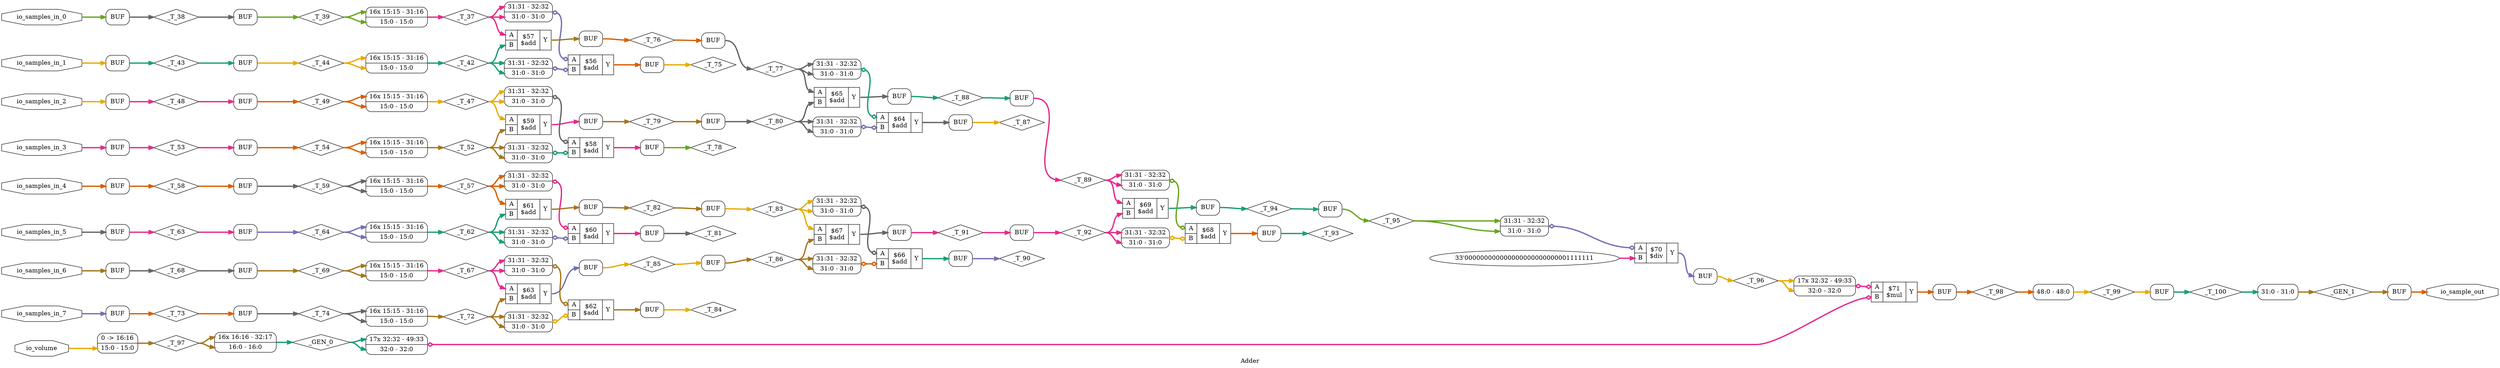 digraph "Adder" {
label="Adder";
rankdir="LR";
remincross=true;
n17 [ shape=diamond, label="_GEN_1", color="black", fontcolor="black" ];
n18 [ shape=diamond, label="_T_100", color="black", fontcolor="black" ];
n19 [ shape=diamond, label="_T_99", color="black", fontcolor="black" ];
n20 [ shape=diamond, label="_T_98", color="black", fontcolor="black" ];
n21 [ shape=diamond, label="_GEN_0", color="black", fontcolor="black" ];
n22 [ shape=diamond, label="_T_97", color="black", fontcolor="black" ];
n23 [ shape=diamond, label="_T_96", color="black", fontcolor="black" ];
n24 [ shape=diamond, label="_T_95", color="black", fontcolor="black" ];
n25 [ shape=diamond, label="_T_94", color="black", fontcolor="black" ];
n26 [ shape=diamond, label="_T_93", color="black", fontcolor="black" ];
n27 [ shape=diamond, label="_T_92", color="black", fontcolor="black" ];
n28 [ shape=diamond, label="_T_91", color="black", fontcolor="black" ];
n29 [ shape=diamond, label="_T_90", color="black", fontcolor="black" ];
n30 [ shape=diamond, label="_T_89", color="black", fontcolor="black" ];
n31 [ shape=diamond, label="_T_88", color="black", fontcolor="black" ];
n32 [ shape=diamond, label="_T_87", color="black", fontcolor="black" ];
n33 [ shape=diamond, label="_T_86", color="black", fontcolor="black" ];
n34 [ shape=diamond, label="_T_85", color="black", fontcolor="black" ];
n35 [ shape=diamond, label="_T_84", color="black", fontcolor="black" ];
n36 [ shape=diamond, label="_T_72", color="black", fontcolor="black" ];
n37 [ shape=diamond, label="_T_67", color="black", fontcolor="black" ];
n38 [ shape=diamond, label="_T_83", color="black", fontcolor="black" ];
n39 [ shape=diamond, label="_T_82", color="black", fontcolor="black" ];
n40 [ shape=diamond, label="_T_81", color="black", fontcolor="black" ];
n41 [ shape=diamond, label="_T_62", color="black", fontcolor="black" ];
n42 [ shape=diamond, label="_T_57", color="black", fontcolor="black" ];
n43 [ shape=diamond, label="_T_80", color="black", fontcolor="black" ];
n44 [ shape=diamond, label="_T_79", color="black", fontcolor="black" ];
n45 [ shape=diamond, label="_T_78", color="black", fontcolor="black" ];
n46 [ shape=diamond, label="_T_52", color="black", fontcolor="black" ];
n47 [ shape=diamond, label="_T_47", color="black", fontcolor="black" ];
n48 [ shape=diamond, label="_T_77", color="black", fontcolor="black" ];
n49 [ shape=diamond, label="_T_76", color="black", fontcolor="black" ];
n50 [ shape=diamond, label="_T_75", color="black", fontcolor="black" ];
n51 [ shape=diamond, label="_T_42", color="black", fontcolor="black" ];
n52 [ shape=diamond, label="_T_37", color="black", fontcolor="black" ];
n53 [ shape=diamond, label="_T_74", color="black", fontcolor="black" ];
n54 [ shape=diamond, label="_T_73", color="black", fontcolor="black" ];
n55 [ shape=diamond, label="_T_69", color="black", fontcolor="black" ];
n56 [ shape=diamond, label="_T_68", color="black", fontcolor="black" ];
n57 [ shape=diamond, label="_T_64", color="black", fontcolor="black" ];
n58 [ shape=diamond, label="_T_63", color="black", fontcolor="black" ];
n59 [ shape=diamond, label="_T_59", color="black", fontcolor="black" ];
n60 [ shape=diamond, label="_T_58", color="black", fontcolor="black" ];
n61 [ shape=diamond, label="_T_54", color="black", fontcolor="black" ];
n62 [ shape=diamond, label="_T_53", color="black", fontcolor="black" ];
n63 [ shape=diamond, label="_T_49", color="black", fontcolor="black" ];
n64 [ shape=diamond, label="_T_48", color="black", fontcolor="black" ];
n65 [ shape=diamond, label="_T_44", color="black", fontcolor="black" ];
n66 [ shape=diamond, label="_T_43", color="black", fontcolor="black" ];
n67 [ shape=diamond, label="_T_39", color="black", fontcolor="black" ];
n68 [ shape=diamond, label="_T_38", color="black", fontcolor="black" ];
n69 [ shape=octagon, label="io_sample_out", color="black", fontcolor="black" ];
n70 [ shape=octagon, label="io_samples_in_7", color="black", fontcolor="black" ];
n71 [ shape=octagon, label="io_samples_in_6", color="black", fontcolor="black" ];
n72 [ shape=octagon, label="io_samples_in_5", color="black", fontcolor="black" ];
n73 [ shape=octagon, label="io_samples_in_4", color="black", fontcolor="black" ];
n74 [ shape=octagon, label="io_samples_in_3", color="black", fontcolor="black" ];
n75 [ shape=octagon, label="io_samples_in_2", color="black", fontcolor="black" ];
n76 [ shape=octagon, label="io_samples_in_1", color="black", fontcolor="black" ];
n77 [ shape=octagon, label="io_samples_in_0", color="black", fontcolor="black" ];
n78 [ shape=octagon, label="io_volume", color="black", fontcolor="black" ];
{ rank="source"; n70; n71; n72; n73; n74; n75; n76; n77; n78;}
{ rank="sink"; n69;}
c82 [ shape=record, label="{{<p79> A|<p80> B}|$71\n$mul|{<p81> Y}}" ];
x0 [ shape=record, style=rounded, label="<s17> 17x 32:32 - 49:33 |<s0> 32:0 - 32:0 " ];
x0:e -> c82:p80:w [arrowhead=odiamond, arrowtail=odiamond, dir=both, colorscheme="dark28", color="4", fontcolor="4", style="setlinewidth(3)", label=""];
x1 [ shape=record, style=rounded, label="<s17> 17x 32:32 - 49:33 |<s0> 32:0 - 32:0 " ];
x1:e -> c82:p79:w [arrowhead=odiamond, arrowtail=odiamond, dir=both, colorscheme="dark28", color="4", fontcolor="4", style="setlinewidth(3)", label=""];
v2 [ label="33'000000000000000000000000001111111" ];
c83 [ shape=record, label="{{<p79> A|<p80> B}|$70\n$div|{<p81> Y}}" ];
x3 [ shape=record, style=rounded, label="<s1> 31:31 - 32:32 |<s0> 31:0 - 31:0 " ];
x3:e -> c83:p79:w [arrowhead=odiamond, arrowtail=odiamond, dir=both, colorscheme="dark28", color="3", fontcolor="3", style="setlinewidth(3)", label=""];
c84 [ shape=record, label="{{<p79> A|<p80> B}|$69\n$add|{<p81> Y}}" ];
c85 [ shape=record, label="{{<p79> A|<p80> B}|$68\n$add|{<p81> Y}}" ];
x4 [ shape=record, style=rounded, label="<s1> 31:31 - 32:32 |<s0> 31:0 - 31:0 " ];
x4:e -> c85:p80:w [arrowhead=odiamond, arrowtail=odiamond, dir=both, colorscheme="dark28", color="6", fontcolor="6", style="setlinewidth(3)", label=""];
x5 [ shape=record, style=rounded, label="<s1> 31:31 - 32:32 |<s0> 31:0 - 31:0 " ];
x5:e -> c85:p79:w [arrowhead=odiamond, arrowtail=odiamond, dir=both, colorscheme="dark28", color="5", fontcolor="5", style="setlinewidth(3)", label=""];
c86 [ shape=record, label="{{<p79> A|<p80> B}|$67\n$add|{<p81> Y}}" ];
c87 [ shape=record, label="{{<p79> A|<p80> B}|$66\n$add|{<p81> Y}}" ];
x6 [ shape=record, style=rounded, label="<s1> 31:31 - 32:32 |<s0> 31:0 - 31:0 " ];
x6:e -> c87:p80:w [arrowhead=odiamond, arrowtail=odiamond, dir=both, colorscheme="dark28", color="2", fontcolor="2", style="setlinewidth(3)", label=""];
x7 [ shape=record, style=rounded, label="<s1> 31:31 - 32:32 |<s0> 31:0 - 31:0 " ];
x7:e -> c87:p79:w [arrowhead=odiamond, arrowtail=odiamond, dir=both, colorscheme="dark28", color="8", fontcolor="8", style="setlinewidth(3)", label=""];
c88 [ shape=record, label="{{<p79> A|<p80> B}|$65\n$add|{<p81> Y}}" ];
c89 [ shape=record, label="{{<p79> A|<p80> B}|$64\n$add|{<p81> Y}}" ];
x8 [ shape=record, style=rounded, label="<s1> 31:31 - 32:32 |<s0> 31:0 - 31:0 " ];
x8:e -> c89:p80:w [arrowhead=odiamond, arrowtail=odiamond, dir=both, colorscheme="dark28", color="3", fontcolor="3", style="setlinewidth(3)", label=""];
x9 [ shape=record, style=rounded, label="<s1> 31:31 - 32:32 |<s0> 31:0 - 31:0 " ];
x9:e -> c89:p79:w [arrowhead=odiamond, arrowtail=odiamond, dir=both, colorscheme="dark28", color="1", fontcolor="1", style="setlinewidth(3)", label=""];
c90 [ shape=record, label="{{<p79> A|<p80> B}|$63\n$add|{<p81> Y}}" ];
c91 [ shape=record, label="{{<p79> A|<p80> B}|$62\n$add|{<p81> Y}}" ];
x10 [ shape=record, style=rounded, label="<s1> 31:31 - 32:32 |<s0> 31:0 - 31:0 " ];
x10:e -> c91:p80:w [arrowhead=odiamond, arrowtail=odiamond, dir=both, colorscheme="dark28", color="6", fontcolor="6", style="setlinewidth(3)", label=""];
x11 [ shape=record, style=rounded, label="<s1> 31:31 - 32:32 |<s0> 31:0 - 31:0 " ];
x11:e -> c91:p79:w [arrowhead=odiamond, arrowtail=odiamond, dir=both, colorscheme="dark28", color="7", fontcolor="7", style="setlinewidth(3)", label=""];
c92 [ shape=record, label="{{<p79> A|<p80> B}|$61\n$add|{<p81> Y}}" ];
c93 [ shape=record, label="{{<p79> A|<p80> B}|$60\n$add|{<p81> Y}}" ];
x12 [ shape=record, style=rounded, label="<s1> 31:31 - 32:32 |<s0> 31:0 - 31:0 " ];
x12:e -> c93:p80:w [arrowhead=odiamond, arrowtail=odiamond, dir=both, colorscheme="dark28", color="3", fontcolor="3", style="setlinewidth(3)", label=""];
x13 [ shape=record, style=rounded, label="<s1> 31:31 - 32:32 |<s0> 31:0 - 31:0 " ];
x13:e -> c93:p79:w [arrowhead=odiamond, arrowtail=odiamond, dir=both, colorscheme="dark28", color="4", fontcolor="4", style="setlinewidth(3)", label=""];
c94 [ shape=record, label="{{<p79> A|<p80> B}|$59\n$add|{<p81> Y}}" ];
c95 [ shape=record, label="{{<p79> A|<p80> B}|$58\n$add|{<p81> Y}}" ];
x14 [ shape=record, style=rounded, label="<s1> 31:31 - 32:32 |<s0> 31:0 - 31:0 " ];
x14:e -> c95:p80:w [arrowhead=odiamond, arrowtail=odiamond, dir=both, colorscheme="dark28", color="1", fontcolor="1", style="setlinewidth(3)", label=""];
x15 [ shape=record, style=rounded, label="<s1> 31:31 - 32:32 |<s0> 31:0 - 31:0 " ];
x15:e -> c95:p79:w [arrowhead=odiamond, arrowtail=odiamond, dir=both, colorscheme="dark28", color="8", fontcolor="8", style="setlinewidth(3)", label=""];
c96 [ shape=record, label="{{<p79> A|<p80> B}|$57\n$add|{<p81> Y}}" ];
c97 [ shape=record, label="{{<p79> A|<p80> B}|$56\n$add|{<p81> Y}}" ];
x16 [ shape=record, style=rounded, label="<s1> 31:31 - 32:32 |<s0> 31:0 - 31:0 " ];
x16:e -> c97:p80:w [arrowhead=odiamond, arrowtail=odiamond, dir=both, colorscheme="dark28", color="3", fontcolor="3", style="setlinewidth(3)", label=""];
x17 [ shape=record, style=rounded, label="<s1> 31:31 - 32:32 |<s0> 31:0 - 31:0 " ];
x17:e -> c97:p79:w [arrowhead=odiamond, arrowtail=odiamond, dir=both, colorscheme="dark28", color="3", fontcolor="3", style="setlinewidth(3)", label=""];
x18 [shape=box, style=rounded, label="BUF"];
x19 [shape=box, style=rounded, label="BUF"];
x20 [shape=box, style=rounded, label="BUF"];
x21 [shape=box, style=rounded, label="BUF"];
x22 [shape=box, style=rounded, label="BUF"];
x23 [shape=box, style=rounded, label="BUF"];
x24 [shape=box, style=rounded, label="BUF"];
x25 [shape=box, style=rounded, label="BUF"];
x26 [shape=box, style=rounded, label="BUF"];
x27 [shape=box, style=rounded, label="BUF"];
x28 [shape=box, style=rounded, label="BUF"];
x29 [shape=box, style=rounded, label="BUF"];
x30 [shape=box, style=rounded, label="BUF"];
x31 [shape=box, style=rounded, label="BUF"];
x32 [shape=box, style=rounded, label="BUF"];
x33 [shape=box, style=rounded, label="BUF"];
x34 [ shape=record, style=rounded, label="<s16> 16x 15:15 - 31:16 |<s0> 15:0 - 15:0 " ];
x35 [ shape=record, style=rounded, label="<s16> 16x 15:15 - 31:16 |<s0> 15:0 - 15:0 " ];
x36 [shape=box, style=rounded, label="BUF"];
x37 [shape=box, style=rounded, label="BUF"];
x38 [shape=box, style=rounded, label="BUF"];
x39 [ shape=record, style=rounded, label="<s16> 16x 15:15 - 31:16 |<s0> 15:0 - 15:0 " ];
x40 [ shape=record, style=rounded, label="<s16> 16x 15:15 - 31:16 |<s0> 15:0 - 15:0 " ];
x41 [shape=box, style=rounded, label="BUF"];
x42 [shape=box, style=rounded, label="BUF"];
x43 [shape=box, style=rounded, label="BUF"];
x44 [ shape=record, style=rounded, label="<s16> 16x 15:15 - 31:16 |<s0> 15:0 - 15:0 " ];
x45 [ shape=record, style=rounded, label="<s16> 16x 15:15 - 31:16 |<s0> 15:0 - 15:0 " ];
x46 [shape=box, style=rounded, label="BUF"];
x47 [shape=box, style=rounded, label="BUF"];
x48 [shape=box, style=rounded, label="BUF"];
x49 [ shape=record, style=rounded, label="<s16> 16x 15:15 - 31:16 |<s0> 15:0 - 15:0 " ];
x50 [ shape=record, style=rounded, label="<s16> 16x 15:15 - 31:16 |<s0> 15:0 - 15:0 " ];
x51 [shape=box, style=rounded, label="BUF"];
x52 [shape=box, style=rounded, label="BUF"];
x53 [shape=box, style=rounded, label="BUF"];
x54 [shape=box, style=rounded, label="BUF"];
x55 [shape=box, style=rounded, label="BUF"];
x56 [shape=box, style=rounded, label="BUF"];
x57 [shape=box, style=rounded, label="BUF"];
x58 [shape=box, style=rounded, label="BUF"];
x59 [shape=box, style=rounded, label="BUF"];
x60 [shape=box, style=rounded, label="BUF"];
x61 [shape=box, style=rounded, label="BUF"];
x62 [shape=box, style=rounded, label="BUF"];
x63 [shape=box, style=rounded, label="BUF"];
x64 [ shape=record, style=rounded, label="0 -&gt; 16:16 |<s0> 15:0 - 15:0 " ];
x65 [ shape=record, style=rounded, label="<s16> 16x 16:16 - 32:17 |<s0> 16:0 - 16:0 " ];
x66 [shape=box, style=rounded, label="BUF"];
x67 [ shape=record, style=rounded, label="<s0> 48:0 - 48:0 " ];
x68 [shape=box, style=rounded, label="BUF"];
x69 [ shape=record, style=rounded, label="<s0> 31:0 - 31:0 " ];
x70 [shape=box, style=rounded, label="BUF"];
c82:p81:e -> x66:w:w [colorscheme="dark28", color="2", fontcolor="2", style="setlinewidth(3)", label=""];
c91:p81:e -> x51:w:w [colorscheme="dark28", color="7", fontcolor="7", style="setlinewidth(3)", label=""];
c92:p81:e -> x47:w:w [colorscheme="dark28", color="7", fontcolor="7", style="setlinewidth(3)", label=""];
c93:p81:e -> x46:w:w [colorscheme="dark28", color="4", fontcolor="4", style="setlinewidth(3)", label=""];
c94:p81:e -> x42:w:w [colorscheme="dark28", color="4", fontcolor="4", style="setlinewidth(3)", label=""];
c95:p81:e -> x41:w:w [colorscheme="dark28", color="4", fontcolor="4", style="setlinewidth(3)", label=""];
c96:p81:e -> x37:w:w [colorscheme="dark28", color="7", fontcolor="7", style="setlinewidth(3)", label=""];
c97:p81:e -> x36:w:w [colorscheme="dark28", color="2", fontcolor="2", style="setlinewidth(3)", label=""];
x69:e -> n17:w [colorscheme="dark28", color="7", fontcolor="7", style="setlinewidth(3)", label=""];
n17:e -> x70:w:w [colorscheme="dark28", color="7", fontcolor="7", style="setlinewidth(3)", label=""];
x68:e:e -> n18:w [colorscheme="dark28", color="1", fontcolor="1", style="setlinewidth(3)", label=""];
n18:e -> x69:s0:w [colorscheme="dark28", color="1", fontcolor="1", style="setlinewidth(3)", label=""];
x67:e -> n19:w [colorscheme="dark28", color="6", fontcolor="6", style="setlinewidth(3)", label=""];
n19:e -> x68:w:w [colorscheme="dark28", color="6", fontcolor="6", style="setlinewidth(3)", label=""];
c83:p81:e -> x63:w:w [colorscheme="dark28", color="3", fontcolor="3", style="setlinewidth(3)", label=""];
x66:e:e -> n20:w [colorscheme="dark28", color="2", fontcolor="2", style="setlinewidth(3)", label=""];
n20:e -> x67:s0:w [colorscheme="dark28", color="2", fontcolor="2", style="setlinewidth(3)", label=""];
x65:e -> n21:w [colorscheme="dark28", color="1", fontcolor="1", style="setlinewidth(3)", label=""];
n21:e -> x0:s0:w [colorscheme="dark28", color="1", fontcolor="1", style="setlinewidth(3)", label=""];
n21:e -> x0:s17:w [colorscheme="dark28", color="1", fontcolor="1", style="setlinewidth(3)", label=""];
x64:e -> n22:w [colorscheme="dark28", color="7", fontcolor="7", style="setlinewidth(3)", label=""];
n22:e -> x65:s0:w [colorscheme="dark28", color="7", fontcolor="7", style="setlinewidth(3)", label=""];
n22:e -> x65:s16:w [colorscheme="dark28", color="7", fontcolor="7", style="setlinewidth(3)", label=""];
x63:e:e -> n23:w [colorscheme="dark28", color="6", fontcolor="6", style="setlinewidth(3)", label=""];
n23:e -> x1:s0:w [colorscheme="dark28", color="6", fontcolor="6", style="setlinewidth(3)", label=""];
n23:e -> x1:s17:w [colorscheme="dark28", color="6", fontcolor="6", style="setlinewidth(3)", label=""];
x62:e:e -> n24:w [colorscheme="dark28", color="5", fontcolor="5", style="setlinewidth(3)", label=""];
n24:e -> x3:s0:w [colorscheme="dark28", color="5", fontcolor="5", style="setlinewidth(3)", label=""];
n24:e -> x3:s1:w [colorscheme="dark28", color="5", fontcolor="5", style="setlinewidth(3)", label=""];
x61:e:e -> n25:w [colorscheme="dark28", color="1", fontcolor="1", style="setlinewidth(3)", label=""];
n25:e -> x62:w:w [colorscheme="dark28", color="1", fontcolor="1", style="setlinewidth(3)", label=""];
x60:e:e -> n26:w [colorscheme="dark28", color="1", fontcolor="1", style="setlinewidth(3)", label=""];
x59:e:e -> n27:w [colorscheme="dark28", color="4", fontcolor="4", style="setlinewidth(3)", label=""];
n27:e -> c84:p80:w [colorscheme="dark28", color="4", fontcolor="4", style="setlinewidth(3)", label=""];
n27:e -> x4:s0:w [colorscheme="dark28", color="4", fontcolor="4", style="setlinewidth(3)", label=""];
n27:e -> x4:s1:w [colorscheme="dark28", color="4", fontcolor="4", style="setlinewidth(3)", label=""];
x58:e:e -> n28:w [colorscheme="dark28", color="4", fontcolor="4", style="setlinewidth(3)", label=""];
n28:e -> x59:w:w [colorscheme="dark28", color="4", fontcolor="4", style="setlinewidth(3)", label=""];
x57:e:e -> n29:w [colorscheme="dark28", color="3", fontcolor="3", style="setlinewidth(3)", label=""];
c84:p81:e -> x61:w:w [colorscheme="dark28", color="1", fontcolor="1", style="setlinewidth(3)", label=""];
x56:e:e -> n30:w [colorscheme="dark28", color="4", fontcolor="4", style="setlinewidth(3)", label=""];
n30:e -> c84:p79:w [colorscheme="dark28", color="4", fontcolor="4", style="setlinewidth(3)", label=""];
n30:e -> x5:s0:w [colorscheme="dark28", color="4", fontcolor="4", style="setlinewidth(3)", label=""];
n30:e -> x5:s1:w [colorscheme="dark28", color="4", fontcolor="4", style="setlinewidth(3)", label=""];
x55:e:e -> n31:w [colorscheme="dark28", color="1", fontcolor="1", style="setlinewidth(3)", label=""];
n31:e -> x56:w:w [colorscheme="dark28", color="1", fontcolor="1", style="setlinewidth(3)", label=""];
x54:e:e -> n32:w [colorscheme="dark28", color="6", fontcolor="6", style="setlinewidth(3)", label=""];
x53:e:e -> n33:w [colorscheme="dark28", color="7", fontcolor="7", style="setlinewidth(3)", label=""];
n33:e -> c86:p80:w [colorscheme="dark28", color="7", fontcolor="7", style="setlinewidth(3)", label=""];
n33:e -> x6:s0:w [colorscheme="dark28", color="7", fontcolor="7", style="setlinewidth(3)", label=""];
n33:e -> x6:s1:w [colorscheme="dark28", color="7", fontcolor="7", style="setlinewidth(3)", label=""];
x52:e:e -> n34:w [colorscheme="dark28", color="6", fontcolor="6", style="setlinewidth(3)", label=""];
n34:e -> x53:w:w [colorscheme="dark28", color="6", fontcolor="6", style="setlinewidth(3)", label=""];
x51:e:e -> n35:w [colorscheme="dark28", color="6", fontcolor="6", style="setlinewidth(3)", label=""];
x50:e -> n36:w [colorscheme="dark28", color="7", fontcolor="7", style="setlinewidth(3)", label=""];
n36:e -> c90:p80:w [colorscheme="dark28", color="7", fontcolor="7", style="setlinewidth(3)", label=""];
n36:e -> x10:s0:w [colorscheme="dark28", color="7", fontcolor="7", style="setlinewidth(3)", label=""];
n36:e -> x10:s1:w [colorscheme="dark28", color="7", fontcolor="7", style="setlinewidth(3)", label=""];
x49:e -> n37:w [colorscheme="dark28", color="4", fontcolor="4", style="setlinewidth(3)", label=""];
n37:e -> c90:p79:w [colorscheme="dark28", color="4", fontcolor="4", style="setlinewidth(3)", label=""];
n37:e -> x11:s0:w [colorscheme="dark28", color="4", fontcolor="4", style="setlinewidth(3)", label=""];
n37:e -> x11:s1:w [colorscheme="dark28", color="4", fontcolor="4", style="setlinewidth(3)", label=""];
x48:e:e -> n38:w [colorscheme="dark28", color="6", fontcolor="6", style="setlinewidth(3)", label=""];
n38:e -> c86:p79:w [colorscheme="dark28", color="6", fontcolor="6", style="setlinewidth(3)", label=""];
n38:e -> x7:s0:w [colorscheme="dark28", color="6", fontcolor="6", style="setlinewidth(3)", label=""];
n38:e -> x7:s1:w [colorscheme="dark28", color="6", fontcolor="6", style="setlinewidth(3)", label=""];
x47:e:e -> n39:w [colorscheme="dark28", color="7", fontcolor="7", style="setlinewidth(3)", label=""];
n39:e -> x48:w:w [colorscheme="dark28", color="7", fontcolor="7", style="setlinewidth(3)", label=""];
c85:p81:e -> x60:w:w [colorscheme="dark28", color="2", fontcolor="2", style="setlinewidth(3)", label=""];
x46:e:e -> n40:w [colorscheme="dark28", color="8", fontcolor="8", style="setlinewidth(3)", label=""];
x45:e -> n41:w [colorscheme="dark28", color="1", fontcolor="1", style="setlinewidth(3)", label=""];
n41:e -> c92:p80:w [colorscheme="dark28", color="1", fontcolor="1", style="setlinewidth(3)", label=""];
n41:e -> x12:s0:w [colorscheme="dark28", color="1", fontcolor="1", style="setlinewidth(3)", label=""];
n41:e -> x12:s1:w [colorscheme="dark28", color="1", fontcolor="1", style="setlinewidth(3)", label=""];
x44:e -> n42:w [colorscheme="dark28", color="2", fontcolor="2", style="setlinewidth(3)", label=""];
n42:e -> c92:p79:w [colorscheme="dark28", color="2", fontcolor="2", style="setlinewidth(3)", label=""];
n42:e -> x13:s0:w [colorscheme="dark28", color="2", fontcolor="2", style="setlinewidth(3)", label=""];
n42:e -> x13:s1:w [colorscheme="dark28", color="2", fontcolor="2", style="setlinewidth(3)", label=""];
x43:e:e -> n43:w [colorscheme="dark28", color="8", fontcolor="8", style="setlinewidth(3)", label=""];
n43:e -> c88:p80:w [colorscheme="dark28", color="8", fontcolor="8", style="setlinewidth(3)", label=""];
n43:e -> x8:s0:w [colorscheme="dark28", color="8", fontcolor="8", style="setlinewidth(3)", label=""];
n43:e -> x8:s1:w [colorscheme="dark28", color="8", fontcolor="8", style="setlinewidth(3)", label=""];
x42:e:e -> n44:w [colorscheme="dark28", color="7", fontcolor="7", style="setlinewidth(3)", label=""];
n44:e -> x43:w:w [colorscheme="dark28", color="7", fontcolor="7", style="setlinewidth(3)", label=""];
x41:e:e -> n45:w [colorscheme="dark28", color="5", fontcolor="5", style="setlinewidth(3)", label=""];
x40:e -> n46:w [colorscheme="dark28", color="7", fontcolor="7", style="setlinewidth(3)", label=""];
n46:e -> c94:p80:w [colorscheme="dark28", color="7", fontcolor="7", style="setlinewidth(3)", label=""];
n46:e -> x14:s0:w [colorscheme="dark28", color="7", fontcolor="7", style="setlinewidth(3)", label=""];
n46:e -> x14:s1:w [colorscheme="dark28", color="7", fontcolor="7", style="setlinewidth(3)", label=""];
x39:e -> n47:w [colorscheme="dark28", color="6", fontcolor="6", style="setlinewidth(3)", label=""];
n47:e -> c94:p79:w [colorscheme="dark28", color="6", fontcolor="6", style="setlinewidth(3)", label=""];
n47:e -> x15:s0:w [colorscheme="dark28", color="6", fontcolor="6", style="setlinewidth(3)", label=""];
n47:e -> x15:s1:w [colorscheme="dark28", color="6", fontcolor="6", style="setlinewidth(3)", label=""];
x38:e:e -> n48:w [colorscheme="dark28", color="8", fontcolor="8", style="setlinewidth(3)", label=""];
n48:e -> c88:p79:w [colorscheme="dark28", color="8", fontcolor="8", style="setlinewidth(3)", label=""];
n48:e -> x9:s0:w [colorscheme="dark28", color="8", fontcolor="8", style="setlinewidth(3)", label=""];
n48:e -> x9:s1:w [colorscheme="dark28", color="8", fontcolor="8", style="setlinewidth(3)", label=""];
x37:e:e -> n49:w [colorscheme="dark28", color="2", fontcolor="2", style="setlinewidth(3)", label=""];
n49:e -> x38:w:w [colorscheme="dark28", color="2", fontcolor="2", style="setlinewidth(3)", label=""];
c86:p81:e -> x58:w:w [colorscheme="dark28", color="8", fontcolor="8", style="setlinewidth(3)", label=""];
x36:e:e -> n50:w [colorscheme="dark28", color="6", fontcolor="6", style="setlinewidth(3)", label=""];
x35:e -> n51:w [colorscheme="dark28", color="1", fontcolor="1", style="setlinewidth(3)", label=""];
n51:e -> c96:p80:w [colorscheme="dark28", color="1", fontcolor="1", style="setlinewidth(3)", label=""];
n51:e -> x16:s0:w [colorscheme="dark28", color="1", fontcolor="1", style="setlinewidth(3)", label=""];
n51:e -> x16:s1:w [colorscheme="dark28", color="1", fontcolor="1", style="setlinewidth(3)", label=""];
x34:e -> n52:w [colorscheme="dark28", color="4", fontcolor="4", style="setlinewidth(3)", label=""];
n52:e -> c96:p79:w [colorscheme="dark28", color="4", fontcolor="4", style="setlinewidth(3)", label=""];
n52:e -> x17:s0:w [colorscheme="dark28", color="4", fontcolor="4", style="setlinewidth(3)", label=""];
n52:e -> x17:s1:w [colorscheme="dark28", color="4", fontcolor="4", style="setlinewidth(3)", label=""];
x33:e:e -> n53:w [colorscheme="dark28", color="8", fontcolor="8", style="setlinewidth(3)", label=""];
n53:e -> x50:s0:w [colorscheme="dark28", color="8", fontcolor="8", style="setlinewidth(3)", label=""];
n53:e -> x50:s16:w [colorscheme="dark28", color="8", fontcolor="8", style="setlinewidth(3)", label=""];
x32:e:e -> n54:w [colorscheme="dark28", color="2", fontcolor="2", style="setlinewidth(3)", label=""];
n54:e -> x33:w:w [colorscheme="dark28", color="2", fontcolor="2", style="setlinewidth(3)", label=""];
x31:e:e -> n55:w [colorscheme="dark28", color="7", fontcolor="7", style="setlinewidth(3)", label=""];
n55:e -> x49:s0:w [colorscheme="dark28", color="7", fontcolor="7", style="setlinewidth(3)", label=""];
n55:e -> x49:s16:w [colorscheme="dark28", color="7", fontcolor="7", style="setlinewidth(3)", label=""];
x30:e:e -> n56:w [colorscheme="dark28", color="8", fontcolor="8", style="setlinewidth(3)", label=""];
n56:e -> x31:w:w [colorscheme="dark28", color="8", fontcolor="8", style="setlinewidth(3)", label=""];
x29:e:e -> n57:w [colorscheme="dark28", color="3", fontcolor="3", style="setlinewidth(3)", label=""];
n57:e -> x45:s0:w [colorscheme="dark28", color="3", fontcolor="3", style="setlinewidth(3)", label=""];
n57:e -> x45:s16:w [colorscheme="dark28", color="3", fontcolor="3", style="setlinewidth(3)", label=""];
x28:e:e -> n58:w [colorscheme="dark28", color="4", fontcolor="4", style="setlinewidth(3)", label=""];
n58:e -> x29:w:w [colorscheme="dark28", color="4", fontcolor="4", style="setlinewidth(3)", label=""];
x27:e:e -> n59:w [colorscheme="dark28", color="8", fontcolor="8", style="setlinewidth(3)", label=""];
n59:e -> x44:s0:w [colorscheme="dark28", color="8", fontcolor="8", style="setlinewidth(3)", label=""];
n59:e -> x44:s16:w [colorscheme="dark28", color="8", fontcolor="8", style="setlinewidth(3)", label=""];
c87:p81:e -> x57:w:w [colorscheme="dark28", color="1", fontcolor="1", style="setlinewidth(3)", label=""];
x26:e:e -> n60:w [colorscheme="dark28", color="2", fontcolor="2", style="setlinewidth(3)", label=""];
n60:e -> x27:w:w [colorscheme="dark28", color="2", fontcolor="2", style="setlinewidth(3)", label=""];
x25:e:e -> n61:w [colorscheme="dark28", color="2", fontcolor="2", style="setlinewidth(3)", label=""];
n61:e -> x40:s0:w [colorscheme="dark28", color="2", fontcolor="2", style="setlinewidth(3)", label=""];
n61:e -> x40:s16:w [colorscheme="dark28", color="2", fontcolor="2", style="setlinewidth(3)", label=""];
x24:e:e -> n62:w [colorscheme="dark28", color="4", fontcolor="4", style="setlinewidth(3)", label=""];
n62:e -> x25:w:w [colorscheme="dark28", color="4", fontcolor="4", style="setlinewidth(3)", label=""];
x23:e:e -> n63:w [colorscheme="dark28", color="2", fontcolor="2", style="setlinewidth(3)", label=""];
n63:e -> x39:s0:w [colorscheme="dark28", color="2", fontcolor="2", style="setlinewidth(3)", label=""];
n63:e -> x39:s16:w [colorscheme="dark28", color="2", fontcolor="2", style="setlinewidth(3)", label=""];
x22:e:e -> n64:w [colorscheme="dark28", color="4", fontcolor="4", style="setlinewidth(3)", label=""];
n64:e -> x23:w:w [colorscheme="dark28", color="4", fontcolor="4", style="setlinewidth(3)", label=""];
x21:e:e -> n65:w [colorscheme="dark28", color="6", fontcolor="6", style="setlinewidth(3)", label=""];
n65:e -> x35:s0:w [colorscheme="dark28", color="6", fontcolor="6", style="setlinewidth(3)", label=""];
n65:e -> x35:s16:w [colorscheme="dark28", color="6", fontcolor="6", style="setlinewidth(3)", label=""];
x20:e:e -> n66:w [colorscheme="dark28", color="1", fontcolor="1", style="setlinewidth(3)", label=""];
n66:e -> x21:w:w [colorscheme="dark28", color="1", fontcolor="1", style="setlinewidth(3)", label=""];
x19:e:e -> n67:w [colorscheme="dark28", color="5", fontcolor="5", style="setlinewidth(3)", label=""];
n67:e -> x34:s0:w [colorscheme="dark28", color="5", fontcolor="5", style="setlinewidth(3)", label=""];
n67:e -> x34:s16:w [colorscheme="dark28", color="5", fontcolor="5", style="setlinewidth(3)", label=""];
x18:e:e -> n68:w [colorscheme="dark28", color="8", fontcolor="8", style="setlinewidth(3)", label=""];
n68:e -> x19:w:w [colorscheme="dark28", color="8", fontcolor="8", style="setlinewidth(3)", label=""];
x70:e:e -> n69:w [colorscheme="dark28", color="2", fontcolor="2", style="setlinewidth(3)", label=""];
c88:p81:e -> x55:w:w [colorscheme="dark28", color="8", fontcolor="8", style="setlinewidth(3)", label=""];
n70:e -> x32:w:w [colorscheme="dark28", color="3", fontcolor="3", style="setlinewidth(3)", label=""];
n71:e -> x30:w:w [colorscheme="dark28", color="7", fontcolor="7", style="setlinewidth(3)", label=""];
n72:e -> x28:w:w [colorscheme="dark28", color="8", fontcolor="8", style="setlinewidth(3)", label=""];
n73:e -> x26:w:w [colorscheme="dark28", color="2", fontcolor="2", style="setlinewidth(3)", label=""];
n74:e -> x24:w:w [colorscheme="dark28", color="4", fontcolor="4", style="setlinewidth(3)", label=""];
n75:e -> x22:w:w [colorscheme="dark28", color="6", fontcolor="6", style="setlinewidth(3)", label=""];
n76:e -> x20:w:w [colorscheme="dark28", color="6", fontcolor="6", style="setlinewidth(3)", label=""];
n77:e -> x18:w:w [colorscheme="dark28", color="5", fontcolor="5", style="setlinewidth(3)", label=""];
n78:e -> x64:s0:w [colorscheme="dark28", color="6", fontcolor="6", style="setlinewidth(3)", label=""];
c89:p81:e -> x54:w:w [colorscheme="dark28", color="8", fontcolor="8", style="setlinewidth(3)", label=""];
c90:p81:e -> x52:w:w [colorscheme="dark28", color="3", fontcolor="3", style="setlinewidth(3)", label=""];
v2:e -> c83:p80:w [colorscheme="dark28", color="4", fontcolor="4", style="setlinewidth(3)", label=""];
}
